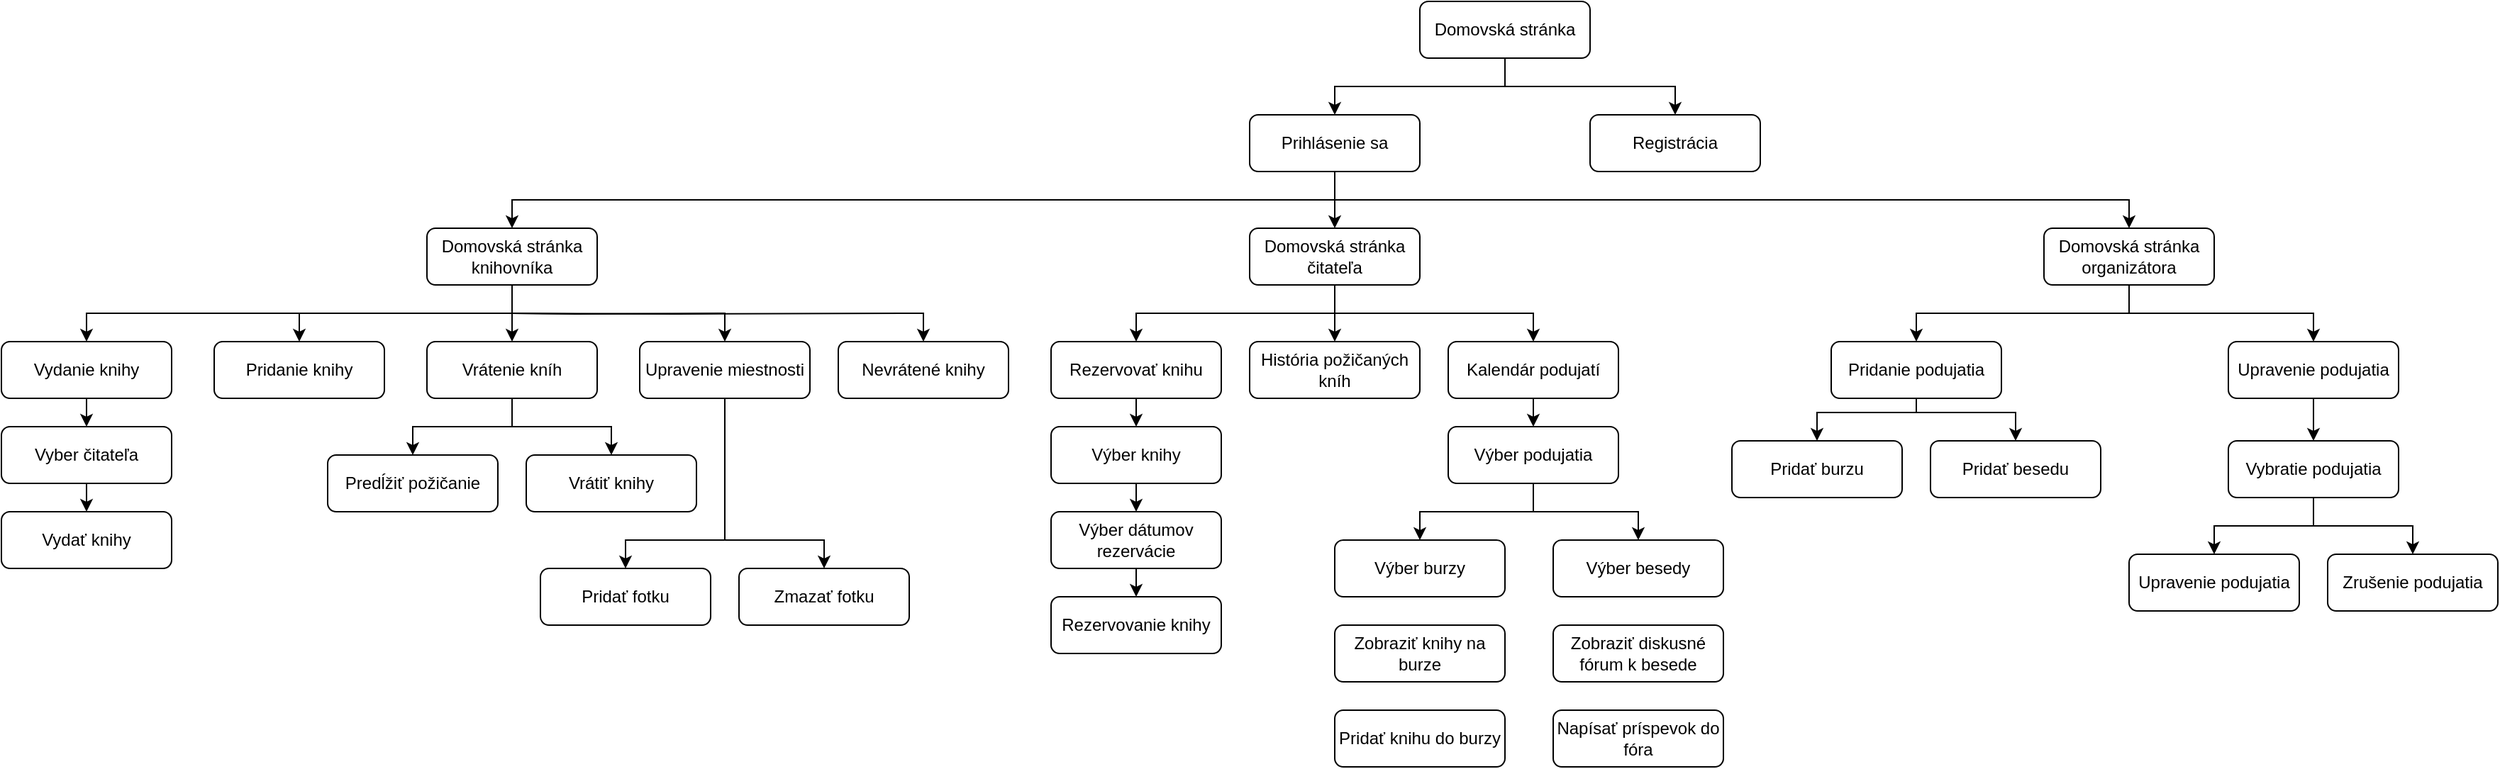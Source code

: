 <mxfile version="14.6.6" type="device"><diagram id="fl4Jlz2oeF9rdYQpZpBL" name="Page-1"><mxGraphModel dx="2653" dy="783" grid="1" gridSize="10" guides="1" tooltips="1" connect="1" arrows="1" fold="1" page="1" pageScale="1" pageWidth="827" pageHeight="1169" math="0" shadow="0"><root><mxCell id="0"/><mxCell id="1" parent="0"/><mxCell id="DWWO_YO_qWkGMPeF27op-4" style="edgeStyle=orthogonalEdgeStyle;rounded=0;orthogonalLoop=1;jettySize=auto;html=1;exitX=0.5;exitY=1;exitDx=0;exitDy=0;entryX=0.5;entryY=0;entryDx=0;entryDy=0;" edge="1" parent="1" source="DWWO_YO_qWkGMPeF27op-1" target="DWWO_YO_qWkGMPeF27op-2"><mxGeometry relative="1" as="geometry"><Array as="points"><mxPoint x="260" y="80"/><mxPoint x="140" y="80"/></Array></mxGeometry></mxCell><mxCell id="DWWO_YO_qWkGMPeF27op-5" style="edgeStyle=orthogonalEdgeStyle;rounded=0;orthogonalLoop=1;jettySize=auto;html=1;exitX=0.5;exitY=1;exitDx=0;exitDy=0;entryX=0.5;entryY=0;entryDx=0;entryDy=0;" edge="1" parent="1" source="DWWO_YO_qWkGMPeF27op-1" target="DWWO_YO_qWkGMPeF27op-3"><mxGeometry relative="1" as="geometry"><Array as="points"><mxPoint x="260" y="80"/><mxPoint x="380" y="80"/></Array></mxGeometry></mxCell><mxCell id="DWWO_YO_qWkGMPeF27op-1" value="Domovská stránka" style="rounded=1;whiteSpace=wrap;html=1;" vertex="1" parent="1"><mxGeometry x="200" y="20" width="120" height="40" as="geometry"/></mxCell><mxCell id="DWWO_YO_qWkGMPeF27op-14" style="edgeStyle=orthogonalEdgeStyle;rounded=0;orthogonalLoop=1;jettySize=auto;html=1;exitX=0.5;exitY=1;exitDx=0;exitDy=0;entryX=0.5;entryY=0;entryDx=0;entryDy=0;" edge="1" parent="1" source="DWWO_YO_qWkGMPeF27op-2" target="DWWO_YO_qWkGMPeF27op-12"><mxGeometry relative="1" as="geometry"><mxPoint x="-10" y="140" as="sourcePoint"/></mxGeometry></mxCell><mxCell id="DWWO_YO_qWkGMPeF27op-42" style="edgeStyle=orthogonalEdgeStyle;rounded=0;orthogonalLoop=1;jettySize=auto;html=1;exitX=0.5;exitY=1;exitDx=0;exitDy=0;entryX=0.5;entryY=0;entryDx=0;entryDy=0;" edge="1" parent="1" source="DWWO_YO_qWkGMPeF27op-2" target="DWWO_YO_qWkGMPeF27op-38"><mxGeometry relative="1" as="geometry"/></mxCell><mxCell id="DWWO_YO_qWkGMPeF27op-74" style="edgeStyle=orthogonalEdgeStyle;rounded=0;orthogonalLoop=1;jettySize=auto;html=1;exitX=0.5;exitY=1;exitDx=0;exitDy=0;" edge="1" parent="1" source="DWWO_YO_qWkGMPeF27op-2" target="DWWO_YO_qWkGMPeF27op-67"><mxGeometry relative="1" as="geometry"/></mxCell><mxCell id="DWWO_YO_qWkGMPeF27op-2" value="Prihlásenie sa" style="rounded=1;whiteSpace=wrap;html=1;" vertex="1" parent="1"><mxGeometry x="80" y="100" width="120" height="40" as="geometry"/></mxCell><mxCell id="DWWO_YO_qWkGMPeF27op-3" value="Registrácia" style="rounded=1;whiteSpace=wrap;html=1;" vertex="1" parent="1"><mxGeometry x="320" y="100" width="120" height="40" as="geometry"/></mxCell><mxCell id="DWWO_YO_qWkGMPeF27op-16" style="edgeStyle=orthogonalEdgeStyle;rounded=0;orthogonalLoop=1;jettySize=auto;html=1;exitX=0.5;exitY=1;exitDx=0;exitDy=0;entryX=0.5;entryY=0;entryDx=0;entryDy=0;" edge="1" parent="1" source="DWWO_YO_qWkGMPeF27op-8" target="DWWO_YO_qWkGMPeF27op-9"><mxGeometry relative="1" as="geometry"/></mxCell><mxCell id="DWWO_YO_qWkGMPeF27op-8" value="Vydanie knihy" style="rounded=1;whiteSpace=wrap;html=1;" vertex="1" parent="1"><mxGeometry x="-800" y="260" width="120" height="40" as="geometry"/></mxCell><mxCell id="DWWO_YO_qWkGMPeF27op-17" style="edgeStyle=orthogonalEdgeStyle;rounded=0;orthogonalLoop=1;jettySize=auto;html=1;exitX=0.5;exitY=1;exitDx=0;exitDy=0;entryX=0.5;entryY=0;entryDx=0;entryDy=0;" edge="1" parent="1" source="DWWO_YO_qWkGMPeF27op-9" target="DWWO_YO_qWkGMPeF27op-10"><mxGeometry relative="1" as="geometry"/></mxCell><mxCell id="DWWO_YO_qWkGMPeF27op-9" value="Vyber čitateľa" style="rounded=1;whiteSpace=wrap;html=1;" vertex="1" parent="1"><mxGeometry x="-800" y="320" width="120" height="40" as="geometry"/></mxCell><mxCell id="DWWO_YO_qWkGMPeF27op-10" value="Vydať knihy" style="rounded=1;whiteSpace=wrap;html=1;" vertex="1" parent="1"><mxGeometry x="-800" y="380" width="120" height="40" as="geometry"/></mxCell><mxCell id="DWWO_YO_qWkGMPeF27op-15" style="edgeStyle=orthogonalEdgeStyle;rounded=0;orthogonalLoop=1;jettySize=auto;html=1;exitX=0.25;exitY=1;exitDx=0;exitDy=0;entryX=0.5;entryY=0;entryDx=0;entryDy=0;" edge="1" parent="1" source="DWWO_YO_qWkGMPeF27op-12" target="DWWO_YO_qWkGMPeF27op-8"><mxGeometry relative="1" as="geometry"><mxPoint x="-560" y="220" as="sourcePoint"/><Array as="points"><mxPoint x="-440" y="220"/><mxPoint x="-440" y="240"/><mxPoint x="-740" y="240"/></Array></mxGeometry></mxCell><mxCell id="DWWO_YO_qWkGMPeF27op-24" style="edgeStyle=orthogonalEdgeStyle;rounded=0;orthogonalLoop=1;jettySize=auto;html=1;entryX=0.5;entryY=0;entryDx=0;entryDy=0;" edge="1" parent="1" target="DWWO_YO_qWkGMPeF27op-19"><mxGeometry relative="1" as="geometry"><mxPoint x="-590" y="240" as="sourcePoint"/></mxGeometry></mxCell><mxCell id="DWWO_YO_qWkGMPeF27op-25" style="edgeStyle=orthogonalEdgeStyle;rounded=0;orthogonalLoop=1;jettySize=auto;html=1;exitX=0.5;exitY=1;exitDx=0;exitDy=0;entryX=0.5;entryY=0;entryDx=0;entryDy=0;" edge="1" parent="1" source="DWWO_YO_qWkGMPeF27op-12" target="DWWO_YO_qWkGMPeF27op-23"><mxGeometry relative="1" as="geometry"/></mxCell><mxCell id="DWWO_YO_qWkGMPeF27op-32" style="edgeStyle=orthogonalEdgeStyle;rounded=0;orthogonalLoop=1;jettySize=auto;html=1;entryX=0.5;entryY=0;entryDx=0;entryDy=0;" edge="1" parent="1" target="DWWO_YO_qWkGMPeF27op-30"><mxGeometry relative="1" as="geometry"><mxPoint x="-440" y="240" as="sourcePoint"/></mxGeometry></mxCell><mxCell id="DWWO_YO_qWkGMPeF27op-37" style="edgeStyle=orthogonalEdgeStyle;rounded=0;orthogonalLoop=1;jettySize=auto;html=1;entryX=0.5;entryY=0;entryDx=0;entryDy=0;" edge="1" parent="1" target="DWWO_YO_qWkGMPeF27op-34"><mxGeometry relative="1" as="geometry"><mxPoint x="-440" y="240" as="sourcePoint"/></mxGeometry></mxCell><mxCell id="DWWO_YO_qWkGMPeF27op-12" value="Domovská stránka knihovníka" style="rounded=1;whiteSpace=wrap;html=1;" vertex="1" parent="1"><mxGeometry x="-500" y="180" width="120" height="40" as="geometry"/></mxCell><mxCell id="DWWO_YO_qWkGMPeF27op-19" value="Pridanie knihy" style="rounded=1;whiteSpace=wrap;html=1;" vertex="1" parent="1"><mxGeometry x="-650" y="260" width="120" height="40" as="geometry"/></mxCell><mxCell id="DWWO_YO_qWkGMPeF27op-28" style="edgeStyle=orthogonalEdgeStyle;rounded=0;orthogonalLoop=1;jettySize=auto;html=1;exitX=0.5;exitY=1;exitDx=0;exitDy=0;entryX=0.5;entryY=0;entryDx=0;entryDy=0;" edge="1" parent="1" source="DWWO_YO_qWkGMPeF27op-23" target="DWWO_YO_qWkGMPeF27op-26"><mxGeometry relative="1" as="geometry"/></mxCell><mxCell id="DWWO_YO_qWkGMPeF27op-29" style="edgeStyle=orthogonalEdgeStyle;rounded=0;orthogonalLoop=1;jettySize=auto;html=1;exitX=0.5;exitY=1;exitDx=0;exitDy=0;" edge="1" parent="1" source="DWWO_YO_qWkGMPeF27op-23" target="DWWO_YO_qWkGMPeF27op-27"><mxGeometry relative="1" as="geometry"/></mxCell><mxCell id="DWWO_YO_qWkGMPeF27op-23" value="Vrátenie kníh" style="rounded=1;whiteSpace=wrap;html=1;" vertex="1" parent="1"><mxGeometry x="-500" y="260" width="120" height="40" as="geometry"/></mxCell><mxCell id="DWWO_YO_qWkGMPeF27op-26" value="Predĺžiť požičanie" style="rounded=1;whiteSpace=wrap;html=1;" vertex="1" parent="1"><mxGeometry x="-570" y="340" width="120" height="40" as="geometry"/></mxCell><mxCell id="DWWO_YO_qWkGMPeF27op-27" value="Vrátiť knihy" style="rounded=1;whiteSpace=wrap;html=1;" vertex="1" parent="1"><mxGeometry x="-430" y="340" width="120" height="40" as="geometry"/></mxCell><mxCell id="DWWO_YO_qWkGMPeF27op-33" style="edgeStyle=orthogonalEdgeStyle;rounded=0;orthogonalLoop=1;jettySize=auto;html=1;exitX=0.5;exitY=1;exitDx=0;exitDy=0;entryX=0.5;entryY=0;entryDx=0;entryDy=0;" edge="1" parent="1" source="DWWO_YO_qWkGMPeF27op-30" target="DWWO_YO_qWkGMPeF27op-31"><mxGeometry relative="1" as="geometry"><Array as="points"><mxPoint x="-290" y="400"/><mxPoint x="-360" y="400"/></Array></mxGeometry></mxCell><mxCell id="DWWO_YO_qWkGMPeF27op-36" style="edgeStyle=orthogonalEdgeStyle;rounded=0;orthogonalLoop=1;jettySize=auto;html=1;exitX=0.5;exitY=1;exitDx=0;exitDy=0;" edge="1" parent="1" source="DWWO_YO_qWkGMPeF27op-30" target="DWWO_YO_qWkGMPeF27op-35"><mxGeometry relative="1" as="geometry"><Array as="points"><mxPoint x="-290" y="400"/><mxPoint x="-220" y="400"/></Array></mxGeometry></mxCell><mxCell id="DWWO_YO_qWkGMPeF27op-30" value="Upravenie miestnosti" style="rounded=1;whiteSpace=wrap;html=1;" vertex="1" parent="1"><mxGeometry x="-350" y="260" width="120" height="40" as="geometry"/></mxCell><mxCell id="DWWO_YO_qWkGMPeF27op-31" value="Pridať fotku" style="rounded=1;whiteSpace=wrap;html=1;" vertex="1" parent="1"><mxGeometry x="-420" y="420" width="120" height="40" as="geometry"/></mxCell><mxCell id="DWWO_YO_qWkGMPeF27op-34" value="Nevrátené knihy" style="rounded=1;whiteSpace=wrap;html=1;" vertex="1" parent="1"><mxGeometry x="-210" y="260" width="120" height="40" as="geometry"/></mxCell><mxCell id="DWWO_YO_qWkGMPeF27op-35" value="Zmazať fotku" style="rounded=1;whiteSpace=wrap;html=1;" vertex="1" parent="1"><mxGeometry x="-280" y="420" width="120" height="40" as="geometry"/></mxCell><mxCell id="DWWO_YO_qWkGMPeF27op-52" style="edgeStyle=orthogonalEdgeStyle;rounded=0;orthogonalLoop=1;jettySize=auto;html=1;exitX=0.5;exitY=1;exitDx=0;exitDy=0;" edge="1" parent="1" source="DWWO_YO_qWkGMPeF27op-38" target="DWWO_YO_qWkGMPeF27op-39"><mxGeometry relative="1" as="geometry"/></mxCell><mxCell id="DWWO_YO_qWkGMPeF27op-53" style="edgeStyle=orthogonalEdgeStyle;rounded=0;orthogonalLoop=1;jettySize=auto;html=1;exitX=0.5;exitY=1;exitDx=0;exitDy=0;entryX=0.5;entryY=0;entryDx=0;entryDy=0;" edge="1" parent="1" source="DWWO_YO_qWkGMPeF27op-38" target="DWWO_YO_qWkGMPeF27op-40"><mxGeometry relative="1" as="geometry"/></mxCell><mxCell id="DWWO_YO_qWkGMPeF27op-61" style="edgeStyle=orthogonalEdgeStyle;rounded=0;orthogonalLoop=1;jettySize=auto;html=1;exitX=0.5;exitY=1;exitDx=0;exitDy=0;" edge="1" parent="1" source="DWWO_YO_qWkGMPeF27op-38" target="DWWO_YO_qWkGMPeF27op-41"><mxGeometry relative="1" as="geometry"/></mxCell><mxCell id="DWWO_YO_qWkGMPeF27op-38" value="Domovská stránka čitateľa" style="rounded=1;whiteSpace=wrap;html=1;" vertex="1" parent="1"><mxGeometry x="80" y="180" width="120" height="40" as="geometry"/></mxCell><mxCell id="DWWO_YO_qWkGMPeF27op-49" style="edgeStyle=orthogonalEdgeStyle;rounded=0;orthogonalLoop=1;jettySize=auto;html=1;exitX=0.5;exitY=1;exitDx=0;exitDy=0;entryX=0.5;entryY=0;entryDx=0;entryDy=0;" edge="1" parent="1" source="DWWO_YO_qWkGMPeF27op-39" target="DWWO_YO_qWkGMPeF27op-46"><mxGeometry relative="1" as="geometry"/></mxCell><mxCell id="DWWO_YO_qWkGMPeF27op-39" value="Rezervovať knihu" style="rounded=1;whiteSpace=wrap;html=1;" vertex="1" parent="1"><mxGeometry x="-60" y="260" width="120" height="40" as="geometry"/></mxCell><mxCell id="DWWO_YO_qWkGMPeF27op-40" value="História požičaných kníh" style="rounded=1;whiteSpace=wrap;html=1;" vertex="1" parent="1"><mxGeometry x="80" y="260" width="120" height="40" as="geometry"/></mxCell><mxCell id="DWWO_YO_qWkGMPeF27op-62" style="edgeStyle=orthogonalEdgeStyle;rounded=0;orthogonalLoop=1;jettySize=auto;html=1;exitX=0.5;exitY=1;exitDx=0;exitDy=0;entryX=0.5;entryY=0;entryDx=0;entryDy=0;" edge="1" parent="1" source="DWWO_YO_qWkGMPeF27op-41" target="DWWO_YO_qWkGMPeF27op-54"><mxGeometry relative="1" as="geometry"/></mxCell><mxCell id="DWWO_YO_qWkGMPeF27op-41" value="Kalendár podujatí" style="rounded=1;whiteSpace=wrap;html=1;" vertex="1" parent="1"><mxGeometry x="220" y="260" width="120" height="40" as="geometry"/></mxCell><mxCell id="DWWO_YO_qWkGMPeF27op-50" style="edgeStyle=orthogonalEdgeStyle;rounded=0;orthogonalLoop=1;jettySize=auto;html=1;exitX=0.5;exitY=1;exitDx=0;exitDy=0;entryX=0.5;entryY=0;entryDx=0;entryDy=0;" edge="1" parent="1" source="DWWO_YO_qWkGMPeF27op-46" target="DWWO_YO_qWkGMPeF27op-47"><mxGeometry relative="1" as="geometry"/></mxCell><mxCell id="DWWO_YO_qWkGMPeF27op-46" value="Výber knihy" style="rounded=1;whiteSpace=wrap;html=1;" vertex="1" parent="1"><mxGeometry x="-60" y="320" width="120" height="40" as="geometry"/></mxCell><mxCell id="DWWO_YO_qWkGMPeF27op-51" style="edgeStyle=orthogonalEdgeStyle;rounded=0;orthogonalLoop=1;jettySize=auto;html=1;exitX=0.5;exitY=1;exitDx=0;exitDy=0;entryX=0.5;entryY=0;entryDx=0;entryDy=0;" edge="1" parent="1" source="DWWO_YO_qWkGMPeF27op-47" target="DWWO_YO_qWkGMPeF27op-48"><mxGeometry relative="1" as="geometry"/></mxCell><mxCell id="DWWO_YO_qWkGMPeF27op-47" value="Výber dátumov rezervácie" style="rounded=1;whiteSpace=wrap;html=1;" vertex="1" parent="1"><mxGeometry x="-60" y="380" width="120" height="40" as="geometry"/></mxCell><mxCell id="DWWO_YO_qWkGMPeF27op-48" value="Rezervovanie knihy" style="rounded=1;whiteSpace=wrap;html=1;" vertex="1" parent="1"><mxGeometry x="-60" y="440" width="120" height="40" as="geometry"/></mxCell><mxCell id="DWWO_YO_qWkGMPeF27op-65" style="edgeStyle=orthogonalEdgeStyle;rounded=0;orthogonalLoop=1;jettySize=auto;html=1;exitX=0.5;exitY=1;exitDx=0;exitDy=0;entryX=0.5;entryY=0;entryDx=0;entryDy=0;" edge="1" parent="1" source="DWWO_YO_qWkGMPeF27op-54" target="DWWO_YO_qWkGMPeF27op-55"><mxGeometry relative="1" as="geometry"/></mxCell><mxCell id="DWWO_YO_qWkGMPeF27op-66" style="edgeStyle=orthogonalEdgeStyle;rounded=0;orthogonalLoop=1;jettySize=auto;html=1;exitX=0.5;exitY=1;exitDx=0;exitDy=0;entryX=0.5;entryY=0;entryDx=0;entryDy=0;" edge="1" parent="1" source="DWWO_YO_qWkGMPeF27op-54" target="DWWO_YO_qWkGMPeF27op-56"><mxGeometry relative="1" as="geometry"/></mxCell><mxCell id="DWWO_YO_qWkGMPeF27op-54" value="Výber podujatia" style="rounded=1;whiteSpace=wrap;html=1;" vertex="1" parent="1"><mxGeometry x="220" y="320" width="120" height="40" as="geometry"/></mxCell><mxCell id="DWWO_YO_qWkGMPeF27op-55" value="Výber burzy" style="rounded=1;whiteSpace=wrap;html=1;" vertex="1" parent="1"><mxGeometry x="140" y="400" width="120" height="40" as="geometry"/></mxCell><mxCell id="DWWO_YO_qWkGMPeF27op-56" value="Výber besedy" style="rounded=1;whiteSpace=wrap;html=1;" vertex="1" parent="1"><mxGeometry x="294" y="400" width="120" height="40" as="geometry"/></mxCell><mxCell id="DWWO_YO_qWkGMPeF27op-57" value="Zobraziť knihy na burze" style="rounded=1;whiteSpace=wrap;html=1;" vertex="1" parent="1"><mxGeometry x="140" y="460" width="120" height="40" as="geometry"/></mxCell><mxCell id="DWWO_YO_qWkGMPeF27op-58" value="Pridať knihu do burzy" style="rounded=1;whiteSpace=wrap;html=1;" vertex="1" parent="1"><mxGeometry x="140" y="520" width="120" height="40" as="geometry"/></mxCell><mxCell id="DWWO_YO_qWkGMPeF27op-59" value="Zobraziť diskusné fórum k besede" style="rounded=1;whiteSpace=wrap;html=1;" vertex="1" parent="1"><mxGeometry x="294" y="460" width="120" height="40" as="geometry"/></mxCell><mxCell id="DWWO_YO_qWkGMPeF27op-60" value="Napísať príspevok do fóra" style="rounded=1;whiteSpace=wrap;html=1;" vertex="1" parent="1"><mxGeometry x="294" y="520" width="120" height="40" as="geometry"/></mxCell><mxCell id="DWWO_YO_qWkGMPeF27op-75" style="edgeStyle=orthogonalEdgeStyle;rounded=0;orthogonalLoop=1;jettySize=auto;html=1;exitX=0.5;exitY=1;exitDx=0;exitDy=0;entryX=0.5;entryY=0;entryDx=0;entryDy=0;" edge="1" parent="1" source="DWWO_YO_qWkGMPeF27op-67" target="DWWO_YO_qWkGMPeF27op-70"><mxGeometry relative="1" as="geometry"><mxPoint x="700" y="230" as="sourcePoint"/><Array as="points"><mxPoint x="700" y="240"/><mxPoint x="550" y="240"/></Array></mxGeometry></mxCell><mxCell id="DWWO_YO_qWkGMPeF27op-76" style="edgeStyle=orthogonalEdgeStyle;rounded=0;orthogonalLoop=1;jettySize=auto;html=1;exitX=0.5;exitY=1;exitDx=0;exitDy=0;" edge="1" parent="1" source="DWWO_YO_qWkGMPeF27op-67" target="DWWO_YO_qWkGMPeF27op-71"><mxGeometry relative="1" as="geometry"/></mxCell><mxCell id="DWWO_YO_qWkGMPeF27op-67" value="Domovská stránka organizátora" style="rounded=1;whiteSpace=wrap;html=1;" vertex="1" parent="1"><mxGeometry x="640" y="180" width="120" height="40" as="geometry"/></mxCell><mxCell id="DWWO_YO_qWkGMPeF27op-68" value="Pridať burzu" style="rounded=1;whiteSpace=wrap;html=1;" vertex="1" parent="1"><mxGeometry x="420" y="330" width="120" height="40" as="geometry"/></mxCell><mxCell id="DWWO_YO_qWkGMPeF27op-69" value="Pridať besedu" style="rounded=1;whiteSpace=wrap;html=1;" vertex="1" parent="1"><mxGeometry x="560" y="330" width="120" height="40" as="geometry"/></mxCell><mxCell id="DWWO_YO_qWkGMPeF27op-77" style="edgeStyle=orthogonalEdgeStyle;rounded=0;orthogonalLoop=1;jettySize=auto;html=1;exitX=0.5;exitY=1;exitDx=0;exitDy=0;entryX=0.5;entryY=0;entryDx=0;entryDy=0;" edge="1" parent="1" source="DWWO_YO_qWkGMPeF27op-70" target="DWWO_YO_qWkGMPeF27op-68"><mxGeometry relative="1" as="geometry"><Array as="points"><mxPoint x="550" y="310"/><mxPoint x="480" y="310"/></Array></mxGeometry></mxCell><mxCell id="DWWO_YO_qWkGMPeF27op-78" style="edgeStyle=orthogonalEdgeStyle;rounded=0;orthogonalLoop=1;jettySize=auto;html=1;exitX=0.5;exitY=1;exitDx=0;exitDy=0;" edge="1" parent="1" source="DWWO_YO_qWkGMPeF27op-70" target="DWWO_YO_qWkGMPeF27op-69"><mxGeometry relative="1" as="geometry"><Array as="points"><mxPoint x="550" y="310"/><mxPoint x="620" y="310"/></Array></mxGeometry></mxCell><mxCell id="DWWO_YO_qWkGMPeF27op-70" value="Pridanie podujatia" style="rounded=1;whiteSpace=wrap;html=1;" vertex="1" parent="1"><mxGeometry x="490" y="260" width="120" height="40" as="geometry"/></mxCell><mxCell id="DWWO_YO_qWkGMPeF27op-79" style="edgeStyle=orthogonalEdgeStyle;rounded=0;orthogonalLoop=1;jettySize=auto;html=1;entryX=0.5;entryY=0;entryDx=0;entryDy=0;" edge="1" parent="1" target="DWWO_YO_qWkGMPeF27op-72"><mxGeometry relative="1" as="geometry"><mxPoint x="830" y="350" as="sourcePoint"/><Array as="points"><mxPoint x="830" y="390"/><mxPoint x="760" y="390"/></Array></mxGeometry></mxCell><mxCell id="DWWO_YO_qWkGMPeF27op-80" style="edgeStyle=orthogonalEdgeStyle;rounded=0;orthogonalLoop=1;jettySize=auto;html=1;exitX=0.5;exitY=1;exitDx=0;exitDy=0;entryX=0.5;entryY=0;entryDx=0;entryDy=0;" edge="1" parent="1" target="DWWO_YO_qWkGMPeF27op-73"><mxGeometry relative="1" as="geometry"><mxPoint x="830" y="350" as="sourcePoint"/><Array as="points"><mxPoint x="830" y="390"/><mxPoint x="900" y="390"/></Array></mxGeometry></mxCell><mxCell id="DWWO_YO_qWkGMPeF27op-82" style="edgeStyle=orthogonalEdgeStyle;rounded=0;orthogonalLoop=1;jettySize=auto;html=1;exitX=0.5;exitY=1;exitDx=0;exitDy=0;entryX=0.5;entryY=0;entryDx=0;entryDy=0;" edge="1" parent="1" source="DWWO_YO_qWkGMPeF27op-71" target="DWWO_YO_qWkGMPeF27op-81"><mxGeometry relative="1" as="geometry"/></mxCell><mxCell id="DWWO_YO_qWkGMPeF27op-71" value="Upravenie podujatia" style="rounded=1;whiteSpace=wrap;html=1;" vertex="1" parent="1"><mxGeometry x="770" y="260" width="120" height="40" as="geometry"/></mxCell><mxCell id="DWWO_YO_qWkGMPeF27op-72" value="Upravenie podujatia" style="rounded=1;whiteSpace=wrap;html=1;" vertex="1" parent="1"><mxGeometry x="700" y="410" width="120" height="40" as="geometry"/></mxCell><mxCell id="DWWO_YO_qWkGMPeF27op-73" value="Zrušenie podujatia" style="rounded=1;whiteSpace=wrap;html=1;" vertex="1" parent="1"><mxGeometry x="840" y="410" width="120" height="40" as="geometry"/></mxCell><mxCell id="DWWO_YO_qWkGMPeF27op-81" value="Vybratie podujatia" style="rounded=1;whiteSpace=wrap;html=1;" vertex="1" parent="1"><mxGeometry x="770" y="330" width="120" height="40" as="geometry"/></mxCell></root></mxGraphModel></diagram></mxfile>